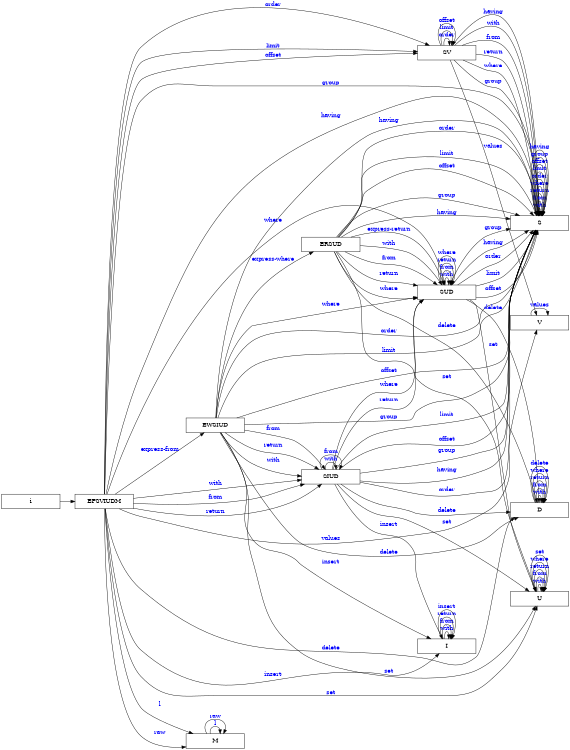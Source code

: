 digraph finite_state_machine {
    rankdir=LR;
    size="8,5"
    node [fixedsize = true];
    node [width = 2]
    node [shape = box];
    // node [shape = box]; S;
    i -> EFSVIUDM;
    EFSVIUDM -> EWSIUD [ label = <<font color="blue">express-from</font>> ];
    EWSIUD -> ERSUD [ label = <<font color="blue">express-where</font>> ];
    ERSUD -> SUD [ label = <<font color="blue">express-return</font>> ];
    EFSVIUDM -> M [ label = <<font color="blue">l</font>> ];
    M -> M [ label = <<font color="blue">l</font>> ];
    EFSVIUDM -> M [ label = <<font color="blue">raw</font>> ];
    M -> M [ label = <<font color="blue">raw</font>> ];
    EFSVIUDM -> SIUD [ label = <<font color="blue">with</font>> ];
    EWSIUD -> SIUD [ label = <<font color="blue">with</font>> ];
    SIUD -> SIUD [ label = <<font color="blue">with</font>> ];
    ERSUD -> SUD [ label = <<font color="blue">with</font>> ];
    SUD -> SUD [ label = <<font color="blue">with</font>> ];
    SV -> S [ label = <<font color="blue">with</font>> ];
    S -> S [ label = <<font color="blue">with</font>> ];
    I -> I [ label = <<font color="blue">with</font>> ];
    U -> U [ label = <<font color="blue">with</font>> ];
    D -> D [ label = <<font color="blue">with</font>> ];
    EFSVIUDM -> SIUD [ label = <<font color="blue">from</font>> ];
    EWSIUD -> SIUD [ label = <<font color="blue">from</font>> ];
    SIUD -> SIUD [ label = <<font color="blue">from</font>> ];
    ERSUD -> SUD [ label = <<font color="blue">from</font>> ];
    SUD -> SUD [ label = <<font color="blue">from</font>> ];
    SV -> S [ label = <<font color="blue">from</font>> ];
    S -> S [ label = <<font color="blue">from</font>> ];
    I -> I [ label = <<font color="blue">from</font>> ];
    U -> U [ label = <<font color="blue">from</font>> ];
    D -> D [ label = <<font color="blue">from</font>> ];
    EFSVIUDM -> SIUD [ label = <<font color="blue">return</font>> ];
    EWSIUD -> SIUD [ label = <<font color="blue">return</font>> ];
    SIUD -> SUD [ label = <<font color="blue">return</font>> ];
    ERSUD -> SUD [ label = <<font color="blue">return</font>> ];
    SUD -> SUD [ label = <<font color="blue">return</font>> ];
    SV -> S [ label = <<font color="blue">return</font>> ];
    S -> S [ label = <<font color="blue">return</font>> ];
    I -> I [ label = <<font color="blue">return</font>> ];
    U -> U [ label = <<font color="blue">return</font>> ];
    D -> D [ label = <<font color="blue">return</font>> ];
    EFSVIUDM -> SUD [ label = <<font color="blue">where</font>> ];
    EWSIUD -> SUD [ label = <<font color="blue">where</font>> ];
    SIUD -> SUD [ label = <<font color="blue">where</font>> ];
    ERSUD -> SUD [ label = <<font color="blue">where</font>> ];
    SUD -> SUD [ label = <<font color="blue">where</font>> ];
    SV -> S [ label = <<font color="blue">where</font>> ];
    S -> S [ label = <<font color="blue">where</font>> ];
    U -> U [ label = <<font color="blue">where</font>> ];
    D -> D [ label = <<font color="blue">where</font>> ];
    EFSVIUDM -> SV [ label = <<font color="blue">order</font>> ];
    EWSIUD -> S [ label = <<font color="blue">order</font>> ];
    SIUD -> S [ label = <<font color="blue">order</font>> ];
    ERSUD -> S [ label = <<font color="blue">order</font>> ];
    SUD -> S [ label = <<font color="blue">order</font>> ];
    SV -> SV [ label = <<font color="blue">order</font>> ];
    S -> S [ label = <<font color="blue">order</font>> ];
    EFSVIUDM -> SV [ label = <<font color="blue">limit</font>> ];
    EWSIUD -> S [ label = <<font color="blue">limit</font>> ];
    SIUD -> S [ label = <<font color="blue">limit</font>> ];
    ERSUD -> S [ label = <<font color="blue">limit</font>> ];
    SUD -> S [ label = <<font color="blue">limit</font>> ];
    SV -> SV [ label = <<font color="blue">limit</font>> ];
    S -> S [ label = <<font color="blue">limit</font>> ];
    EFSVIUDM -> SV [ label = <<font color="blue">offset</font>> ];
    EWSIUD -> S [ label = <<font color="blue">offset</font>> ];
    SIUD -> S [ label = <<font color="blue">offset</font>> ];
    ERSUD -> S [ label = <<font color="blue">offset</font>> ];
    SUD -> S [ label = <<font color="blue">offset</font>> ];
    SV -> SV [ label = <<font color="blue">offset</font>> ];
    S -> S [ label = <<font color="blue">offset</font>> ];
    EFSVIUDM -> S [ label = <<font color="blue">group</font>> ];
    EWSIUD -> S [ label = <<font color="blue">group</font>> ];
    SIUD -> S [ label = <<font color="blue">group</font>> ];
    ERSUD -> S [ label = <<font color="blue">group</font>> ];
    SUD -> S [ label = <<font color="blue">group</font>> ];
    SV -> S [ label = <<font color="blue">group</font>> ];
    S -> S [ label = <<font color="blue">group</font>> ];
    EFSVIUDM -> S [ label = <<font color="blue">having</font>> ];
    EWSIUD -> S [ label = <<font color="blue">having</font>> ];
    SIUD -> S [ label = <<font color="blue">having</font>> ];
    ERSUD -> S [ label = <<font color="blue">having</font>> ];
    SUD -> S [ label = <<font color="blue">having</font>> ];
    SV -> S [ label = <<font color="blue">having</font>> ];
    S -> S [ label = <<font color="blue">having</font>> ];
    EFSVIUDM -> I [ label = <<font color="blue">insert</font>> ];
    EWSIUD -> I [ label = <<font color="blue">insert</font>> ];
    SIUD -> I [ label = <<font color="blue">insert</font>> ];
    I -> I [ label = <<font color="blue">insert</font>> ];
    EFSVIUDM -> V [ label = <<font color="blue">values</font>> ];
    SV -> V [ label = <<font color="blue">values</font>> ];
    V -> V [ label = <<font color="blue">values</font>> ];
    EFSVIUDM -> U [ label = <<font color="blue">set</font>> ];
    EWSIUD -> U [ label = <<font color="blue">set</font>> ];
    SIUD -> U [ label = <<font color="blue">set</font>> ];
    ERSUD -> U [ label = <<font color="blue">set</font>> ];
    SUD -> U [ label = <<font color="blue">set</font>> ];
    U -> U [ label = <<font color="blue">set</font>> ];
    EFSVIUDM -> D [ label = <<font color="blue">delete</font>> ];
    EWSIUD -> D [ label = <<font color="blue">delete</font>> ];
    SIUD -> D [ label = <<font color="blue">delete</font>> ];
    ERSUD -> D [ label = <<font color="blue">delete</font>> ];
    SUD -> D [ label = <<font color="blue">delete</font>> ];
    D -> D [ label = <<font color="blue">delete</font>> ];
  }
